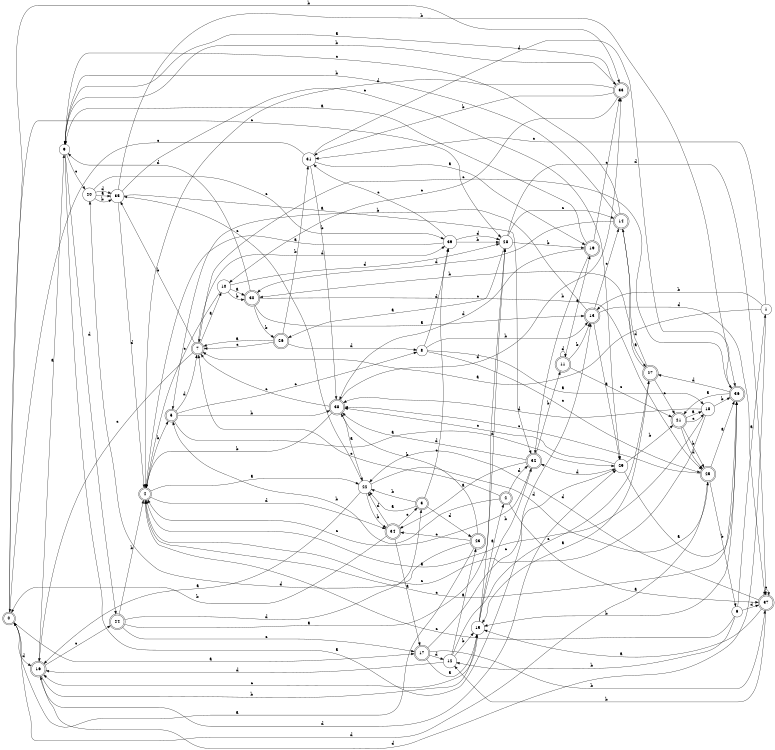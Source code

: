 digraph n32_9 {
__start0 [label="" shape="none"];

rankdir=LR;
size="8,5";

s0 [style="rounded,filled", color="black", fillcolor="white" shape="doublecircle", label="0"];
s1 [style="filled", color="black", fillcolor="white" shape="circle", label="1"];
s2 [style="rounded,filled", color="black", fillcolor="white" shape="doublecircle", label="2"];
s3 [style="rounded,filled", color="black", fillcolor="white" shape="doublecircle", label="3"];
s4 [style="rounded,filled", color="black", fillcolor="white" shape="doublecircle", label="4"];
s5 [style="rounded,filled", color="black", fillcolor="white" shape="doublecircle", label="5"];
s6 [style="filled", color="black", fillcolor="white" shape="circle", label="6"];
s7 [style="rounded,filled", color="black", fillcolor="white" shape="doublecircle", label="7"];
s8 [style="filled", color="black", fillcolor="white" shape="circle", label="8"];
s9 [style="filled", color="black", fillcolor="white" shape="circle", label="9"];
s10 [style="filled", color="black", fillcolor="white" shape="circle", label="10"];
s11 [style="rounded,filled", color="black", fillcolor="white" shape="doublecircle", label="11"];
s12 [style="filled", color="black", fillcolor="white" shape="circle", label="12"];
s13 [style="rounded,filled", color="black", fillcolor="white" shape="doublecircle", label="13"];
s14 [style="rounded,filled", color="black", fillcolor="white" shape="doublecircle", label="14"];
s15 [style="filled", color="black", fillcolor="white" shape="circle", label="15"];
s16 [style="rounded,filled", color="black", fillcolor="white" shape="doublecircle", label="16"];
s17 [style="rounded,filled", color="black", fillcolor="white" shape="doublecircle", label="17"];
s18 [style="filled", color="black", fillcolor="white" shape="circle", label="18"];
s19 [style="rounded,filled", color="black", fillcolor="white" shape="doublecircle", label="19"];
s20 [style="filled", color="black", fillcolor="white" shape="circle", label="20"];
s21 [style="rounded,filled", color="black", fillcolor="white" shape="doublecircle", label="21"];
s22 [style="filled", color="black", fillcolor="white" shape="circle", label="22"];
s23 [style="rounded,filled", color="black", fillcolor="white" shape="doublecircle", label="23"];
s24 [style="rounded,filled", color="black", fillcolor="white" shape="doublecircle", label="24"];
s25 [style="rounded,filled", color="black", fillcolor="white" shape="doublecircle", label="25"];
s26 [style="rounded,filled", color="black", fillcolor="white" shape="doublecircle", label="26"];
s27 [style="rounded,filled", color="black", fillcolor="white" shape="doublecircle", label="27"];
s28 [style="filled", color="black", fillcolor="white" shape="circle", label="28"];
s29 [style="filled", color="black", fillcolor="white" shape="circle", label="29"];
s30 [style="rounded,filled", color="black", fillcolor="white" shape="doublecircle", label="30"];
s31 [style="filled", color="black", fillcolor="white" shape="circle", label="31"];
s32 [style="rounded,filled", color="black", fillcolor="white" shape="doublecircle", label="32"];
s33 [style="rounded,filled", color="black", fillcolor="white" shape="doublecircle", label="33"];
s34 [style="rounded,filled", color="black", fillcolor="white" shape="doublecircle", label="34"];
s35 [style="filled", color="black", fillcolor="white" shape="circle", label="35"];
s36 [style="rounded,filled", color="black", fillcolor="white" shape="doublecircle", label="36"];
s37 [style="rounded,filled", color="black", fillcolor="white" shape="doublecircle", label="37"];
s38 [style="rounded,filled", color="black", fillcolor="white" shape="doublecircle", label="38"];
s39 [style="filled", color="black", fillcolor="white" shape="circle", label="39"];
s0 -> s17 [label="a"];
s0 -> s33 [label="b"];
s0 -> s28 [label="c"];
s0 -> s16 [label="d"];
s1 -> s7 [label="a"];
s1 -> s13 [label="b"];
s1 -> s31 [label="c"];
s1 -> s16 [label="d"];
s2 -> s37 [label="a"];
s2 -> s5 [label="b"];
s2 -> s7 [label="c"];
s2 -> s32 [label="d"];
s3 -> s22 [label="a"];
s3 -> s22 [label="b"];
s3 -> s39 [label="c"];
s3 -> s23 [label="d"];
s4 -> s22 [label="a"];
s4 -> s5 [label="b"];
s4 -> s36 [label="c"];
s4 -> s34 [label="d"];
s5 -> s29 [label="a"];
s5 -> s38 [label="b"];
s5 -> s8 [label="c"];
s5 -> s7 [label="d"];
s6 -> s1 [label="a"];
s6 -> s12 [label="b"];
s6 -> s4 [label="c"];
s6 -> s37 [label="d"];
s7 -> s10 [label="a"];
s7 -> s35 [label="b"];
s7 -> s16 [label="c"];
s7 -> s39 [label="d"];
s8 -> s18 [label="a"];
s8 -> s13 [label="b"];
s8 -> s25 [label="c"];
s8 -> s39 [label="d"];
s9 -> s29 [label="a"];
s9 -> s33 [label="b"];
s9 -> s20 [label="c"];
s9 -> s24 [label="d"];
s10 -> s30 [label="a"];
s10 -> s30 [label="b"];
s10 -> s4 [label="c"];
s10 -> s28 [label="d"];
s11 -> s19 [label="a"];
s11 -> s13 [label="b"];
s11 -> s21 [label="c"];
s11 -> s11 [label="d"];
s12 -> s23 [label="a"];
s12 -> s15 [label="b"];
s12 -> s27 [label="c"];
s12 -> s16 [label="d"];
s13 -> s29 [label="a"];
s13 -> s5 [label="b"];
s13 -> s14 [label="c"];
s13 -> s37 [label="d"];
s14 -> s27 [label="a"];
s14 -> s9 [label="b"];
s14 -> s9 [label="c"];
s14 -> s30 [label="d"];
s15 -> s2 [label="a"];
s15 -> s32 [label="b"];
s15 -> s16 [label="c"];
s15 -> s28 [label="d"];
s16 -> s9 [label="a"];
s16 -> s15 [label="b"];
s16 -> s24 [label="c"];
s16 -> s29 [label="d"];
s17 -> s15 [label="a"];
s17 -> s37 [label="b"];
s17 -> s13 [label="c"];
s17 -> s12 [label="d"];
s18 -> s4 [label="a"];
s18 -> s36 [label="b"];
s18 -> s4 [label="c"];
s18 -> s38 [label="d"];
s19 -> s9 [label="a"];
s19 -> s32 [label="b"];
s19 -> s33 [label="c"];
s19 -> s38 [label="d"];
s20 -> s35 [label="a"];
s20 -> s35 [label="b"];
s20 -> s39 [label="c"];
s20 -> s35 [label="d"];
s21 -> s18 [label="a"];
s21 -> s25 [label="b"];
s21 -> s18 [label="c"];
s21 -> s25 [label="d"];
s22 -> s16 [label="a"];
s22 -> s34 [label="b"];
s22 -> s35 [label="c"];
s22 -> s25 [label="d"];
s23 -> s0 [label="a"];
s23 -> s38 [label="b"];
s23 -> s34 [label="c"];
s23 -> s20 [label="d"];
s24 -> s28 [label="a"];
s24 -> s4 [label="b"];
s24 -> s17 [label="c"];
s24 -> s3 [label="d"];
s25 -> s36 [label="a"];
s25 -> s6 [label="b"];
s25 -> s38 [label="c"];
s25 -> s0 [label="d"];
s26 -> s7 [label="a"];
s26 -> s31 [label="b"];
s26 -> s7 [label="c"];
s26 -> s8 [label="d"];
s27 -> s15 [label="a"];
s27 -> s30 [label="b"];
s27 -> s21 [label="c"];
s27 -> s14 [label="d"];
s28 -> s26 [label="a"];
s28 -> s19 [label="b"];
s28 -> s14 [label="c"];
s28 -> s37 [label="d"];
s29 -> s36 [label="a"];
s29 -> s21 [label="b"];
s29 -> s38 [label="c"];
s29 -> s32 [label="d"];
s30 -> s13 [label="a"];
s30 -> s26 [label="b"];
s30 -> s25 [label="c"];
s30 -> s9 [label="d"];
s31 -> s19 [label="a"];
s31 -> s38 [label="b"];
s31 -> s0 [label="c"];
s31 -> s36 [label="d"];
s32 -> s34 [label="a"];
s32 -> s11 [label="b"];
s32 -> s4 [label="c"];
s32 -> s38 [label="d"];
s33 -> s9 [label="a"];
s33 -> s31 [label="b"];
s33 -> s10 [label="c"];
s33 -> s4 [label="d"];
s34 -> s17 [label="a"];
s34 -> s0 [label="b"];
s34 -> s3 [label="c"];
s34 -> s22 [label="d"];
s35 -> s32 [label="a"];
s35 -> s36 [label="b"];
s35 -> s29 [label="c"];
s35 -> s4 [label="d"];
s36 -> s21 [label="a"];
s36 -> s15 [label="b"];
s36 -> s7 [label="c"];
s36 -> s27 [label="d"];
s37 -> s15 [label="a"];
s37 -> s12 [label="b"];
s37 -> s37 [label="c"];
s37 -> s22 [label="d"];
s38 -> s22 [label="a"];
s38 -> s4 [label="b"];
s38 -> s7 [label="c"];
s38 -> s33 [label="d"];
s39 -> s4 [label="a"];
s39 -> s28 [label="b"];
s39 -> s31 [label="c"];
s39 -> s28 [label="d"];

}